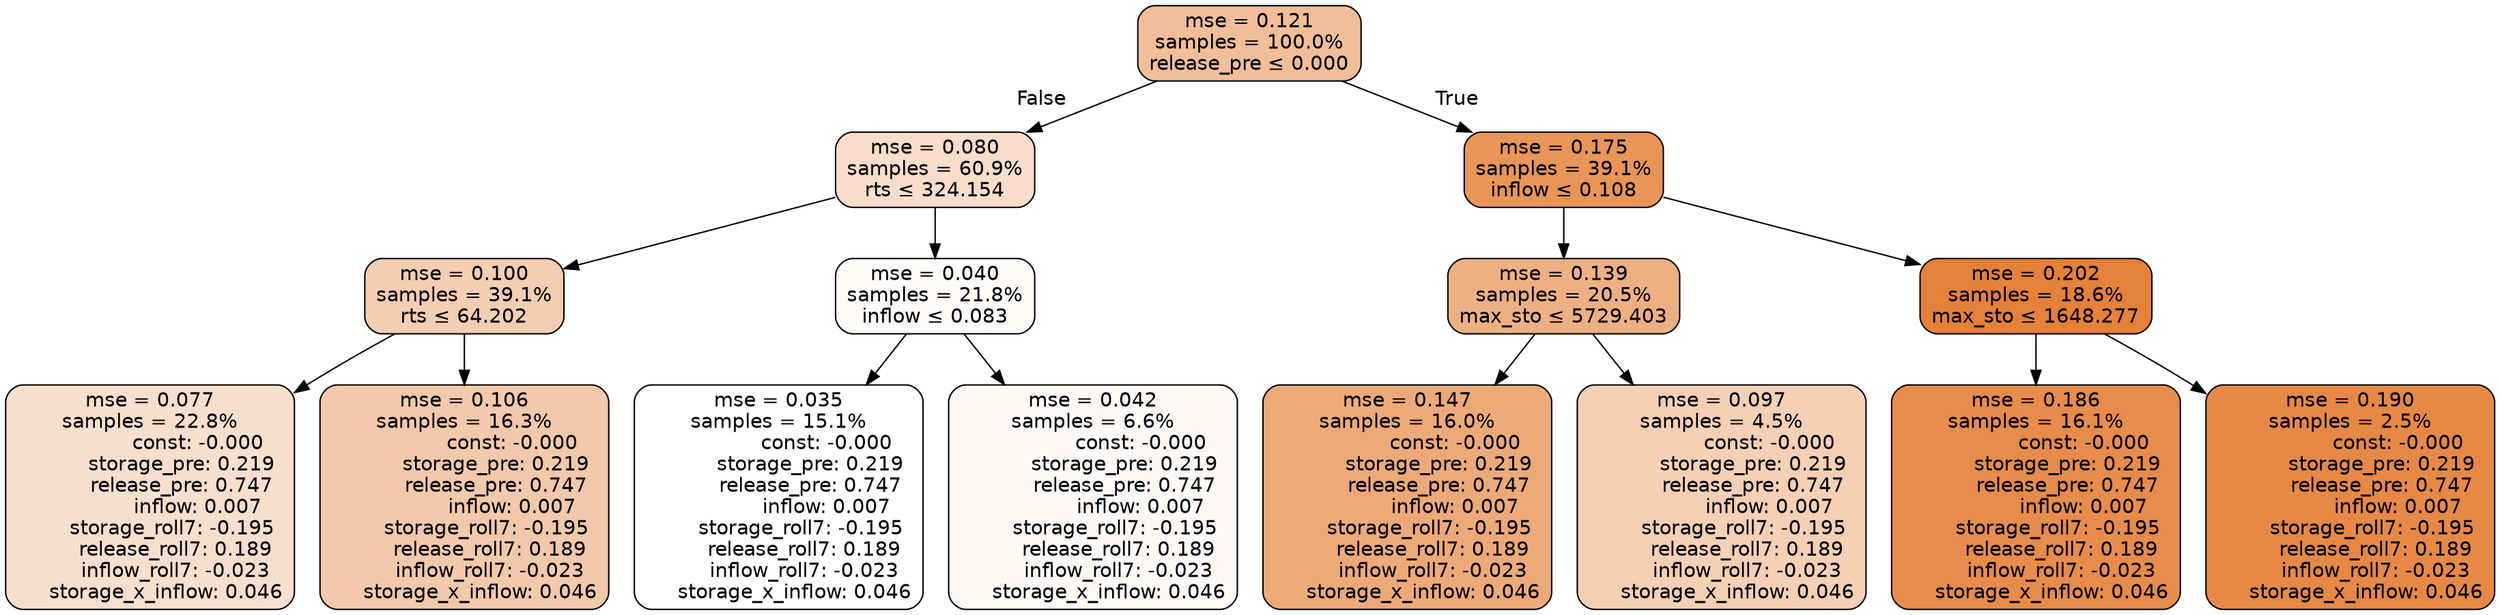 digraph tree {
node [shape=rectangle, style="filled, rounded", color="black", fontname=helvetica] ;
edge [fontname=helvetica] ;
	"0" [label="mse = 0.121
samples = 100.0%
release_pre &le; 0.000", fillcolor="#f1be99"]
	"1" [label="mse = 0.080
samples = 60.9%
rts &le; 324.154", fillcolor="#f8ddca"]
	"2" [label="mse = 0.100
samples = 39.1%
rts &le; 64.202", fillcolor="#f4ceb2"]
	"3" [label="mse = 0.077
samples = 22.8%
               const: -0.000
          storage_pre: 0.219
          release_pre: 0.747
               inflow: 0.007
       storage_roll7: -0.195
        release_roll7: 0.189
        inflow_roll7: -0.023
     storage_x_inflow: 0.046", fillcolor="#f8dfcd"]
	"4" [label="mse = 0.106
samples = 16.3%
               const: -0.000
          storage_pre: 0.219
          release_pre: 0.747
               inflow: 0.007
       storage_roll7: -0.195
        release_roll7: 0.189
        inflow_roll7: -0.023
     storage_x_inflow: 0.046", fillcolor="#f3c9ab"]
	"5" [label="mse = 0.040
samples = 21.8%
inflow &le; 0.083", fillcolor="#fefbf9"]
	"6" [label="mse = 0.035
samples = 15.1%
               const: -0.000
          storage_pre: 0.219
          release_pre: 0.747
               inflow: 0.007
       storage_roll7: -0.195
        release_roll7: 0.189
        inflow_roll7: -0.023
     storage_x_inflow: 0.046", fillcolor="#ffffff"]
	"7" [label="mse = 0.042
samples = 6.6%
               const: -0.000
          storage_pre: 0.219
          release_pre: 0.747
               inflow: 0.007
       storage_roll7: -0.195
        release_roll7: 0.189
        inflow_roll7: -0.023
     storage_x_inflow: 0.046", fillcolor="#fdf9f7"]
	"8" [label="mse = 0.175
samples = 39.1%
inflow &le; 0.108", fillcolor="#e99558"]
	"9" [label="mse = 0.139
samples = 20.5%
max_sto &le; 5729.403", fillcolor="#eeb083"]
	"10" [label="mse = 0.147
samples = 16.0%
               const: -0.000
          storage_pre: 0.219
          release_pre: 0.747
               inflow: 0.007
       storage_roll7: -0.195
        release_roll7: 0.189
        inflow_roll7: -0.023
     storage_x_inflow: 0.046", fillcolor="#edaa79"]
	"11" [label="mse = 0.097
samples = 4.5%
               const: -0.000
          storage_pre: 0.219
          release_pre: 0.747
               inflow: 0.007
       storage_roll7: -0.195
        release_roll7: 0.189
        inflow_roll7: -0.023
     storage_x_inflow: 0.046", fillcolor="#f5d0b5"]
	"12" [label="mse = 0.202
samples = 18.6%
max_sto &le; 1648.277", fillcolor="#e58139"]
	"13" [label="mse = 0.186
samples = 16.1%
               const: -0.000
          storage_pre: 0.219
          release_pre: 0.747
               inflow: 0.007
       storage_roll7: -0.195
        release_roll7: 0.189
        inflow_roll7: -0.023
     storage_x_inflow: 0.046", fillcolor="#e78c4b"]
	"14" [label="mse = 0.190
samples = 2.5%
               const: -0.000
          storage_pre: 0.219
          release_pre: 0.747
               inflow: 0.007
       storage_roll7: -0.195
        release_roll7: 0.189
        inflow_roll7: -0.023
     storage_x_inflow: 0.046", fillcolor="#e68946"]

	"0" -> "1" [labeldistance=2.5, labelangle=45, headlabel="False"]
	"1" -> "2"
	"2" -> "3"
	"2" -> "4"
	"1" -> "5"
	"5" -> "6"
	"5" -> "7"
	"0" -> "8" [labeldistance=2.5, labelangle=-45, headlabel="True"]
	"8" -> "9"
	"9" -> "10"
	"9" -> "11"
	"8" -> "12"
	"12" -> "13"
	"12" -> "14"
}